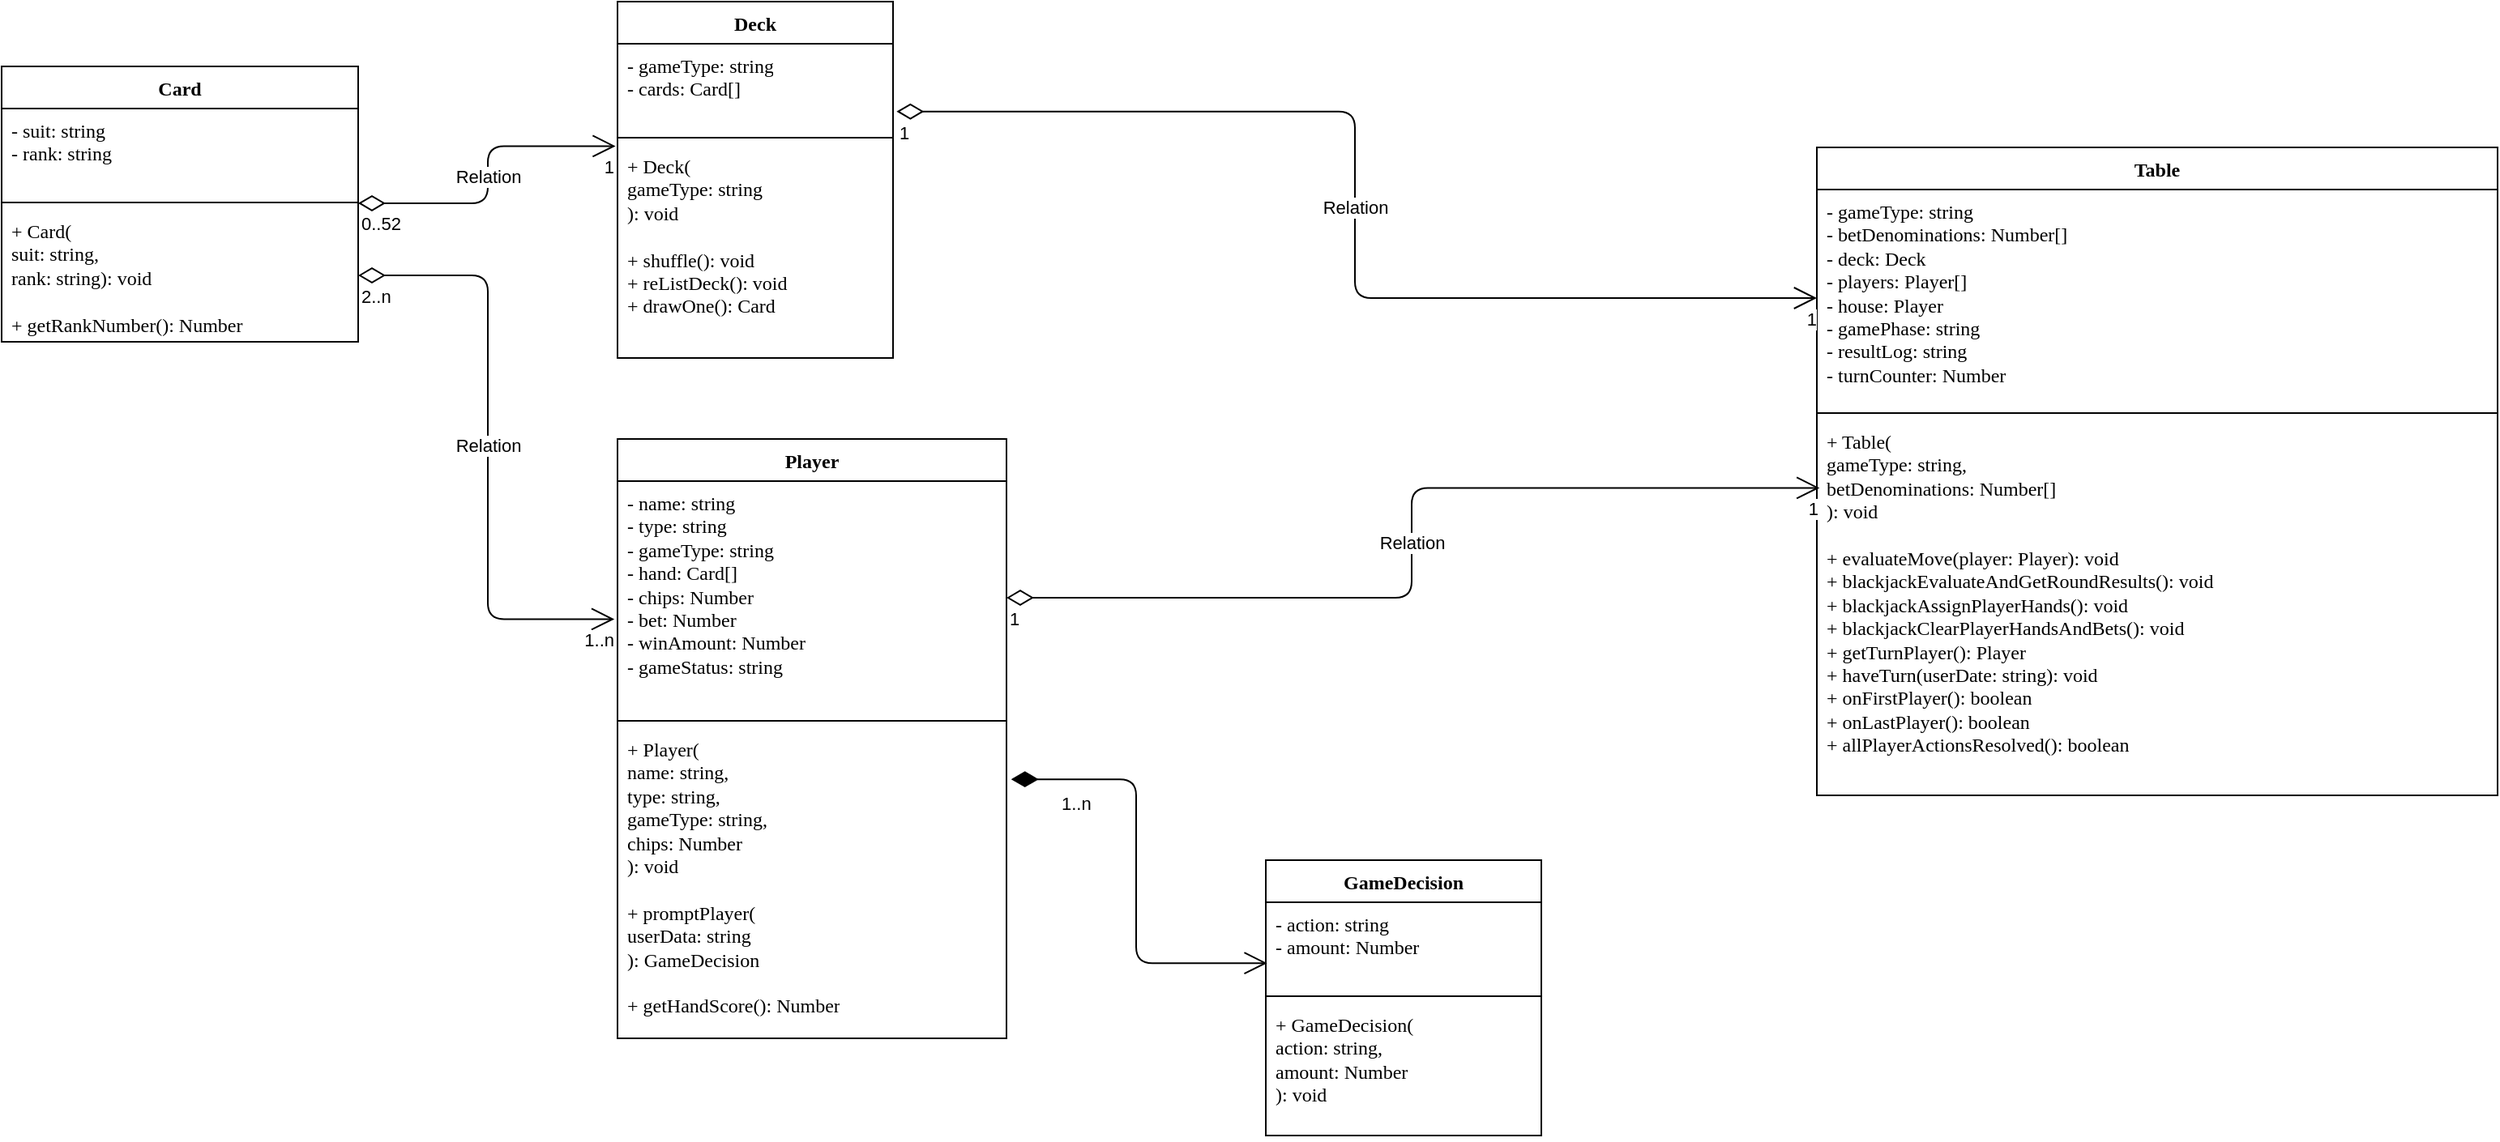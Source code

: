 <mxfile>
    <diagram id="Hhe48FeysqysJuCXTS_Y" name="ページ1">
        <mxGraphModel dx="751" dy="431" grid="1" gridSize="10" guides="1" tooltips="1" connect="1" arrows="1" fold="1" page="1" pageScale="1" pageWidth="827" pageHeight="1169" math="0" shadow="0">
            <root>
                <mxCell id="0"/>
                <mxCell id="1" parent="0"/>
                <mxCell id="2" value="Card" style="swimlane;fontStyle=1;align=center;verticalAlign=top;childLayout=stackLayout;horizontal=1;startSize=26;horizontalStack=0;resizeParent=1;resizeParentMax=0;resizeLast=0;collapsible=1;marginBottom=0;fontFamily=Lucida Console;whiteSpace=wrap;" parent="1" vertex="1">
                    <mxGeometry x="100" y="120" width="220" height="170" as="geometry"/>
                </mxCell>
                <mxCell id="3" value="- suit: string&#10;- rank: string" style="text;strokeColor=none;fillColor=none;align=left;verticalAlign=top;spacingLeft=4;spacingRight=4;overflow=hidden;rotatable=0;points=[[0,0.5],[1,0.5]];portConstraint=eastwest;fontFamily=Lucida Console;whiteSpace=wrap;" parent="2" vertex="1">
                    <mxGeometry y="26" width="220" height="54" as="geometry"/>
                </mxCell>
                <mxCell id="4" value="" style="line;strokeWidth=1;fillColor=none;align=left;verticalAlign=middle;spacingTop=-1;spacingLeft=3;spacingRight=3;rotatable=0;labelPosition=right;points=[];portConstraint=eastwest;" parent="2" vertex="1">
                    <mxGeometry y="80" width="220" height="8" as="geometry"/>
                </mxCell>
                <mxCell id="5" value="+ Card(&#10;suit: string,&#10;rank: string): void&#10;&#10;+ getRankNumber(): Number" style="text;strokeColor=none;fillColor=none;align=left;verticalAlign=top;spacingLeft=4;spacingRight=4;overflow=hidden;rotatable=0;points=[[0,0.5],[1,0.5]];portConstraint=eastwest;fontFamily=Lucida Console;whiteSpace=wrap;" parent="2" vertex="1">
                    <mxGeometry y="88" width="220" height="82" as="geometry"/>
                </mxCell>
                <mxCell id="6" value="Deck" style="swimlane;fontStyle=1;align=center;verticalAlign=top;childLayout=stackLayout;horizontal=1;startSize=26;horizontalStack=0;resizeParent=1;resizeParentMax=0;resizeLast=0;collapsible=1;marginBottom=0;fontFamily=Lucida Console;whiteSpace=wrap;" vertex="1" parent="1">
                    <mxGeometry x="480" y="80" width="170" height="220" as="geometry"/>
                </mxCell>
                <mxCell id="7" value="- gameType: string&#10;- cards: Card[]" style="text;strokeColor=none;fillColor=none;align=left;verticalAlign=top;spacingLeft=4;spacingRight=4;overflow=hidden;rotatable=0;points=[[0,0.5],[1,0.5]];portConstraint=eastwest;fontFamily=Lucida Console;whiteSpace=wrap;" vertex="1" parent="6">
                    <mxGeometry y="26" width="170" height="54" as="geometry"/>
                </mxCell>
                <mxCell id="8" value="" style="line;strokeWidth=1;fillColor=none;align=left;verticalAlign=middle;spacingTop=-1;spacingLeft=3;spacingRight=3;rotatable=0;labelPosition=right;points=[];portConstraint=eastwest;" vertex="1" parent="6">
                    <mxGeometry y="80" width="170" height="8" as="geometry"/>
                </mxCell>
                <mxCell id="9" value="+ Deck(&#10;gameType: string&#10;): void&#10;&#10;+ shuffle(): void&#10;+ reListDeck(): void&#10;+ drawOne(): Card" style="text;strokeColor=none;fillColor=none;align=left;verticalAlign=top;spacingLeft=4;spacingRight=4;overflow=hidden;rotatable=0;points=[[0,0.5],[1,0.5]];portConstraint=eastwest;fontFamily=Lucida Console;whiteSpace=wrap;" vertex="1" parent="6">
                    <mxGeometry y="88" width="170" height="132" as="geometry"/>
                </mxCell>
                <mxCell id="10" value="Relation" style="endArrow=open;html=1;endSize=12;startArrow=diamondThin;startSize=14;startFill=0;edgeStyle=orthogonalEdgeStyle;exitX=1;exitY=-0.043;exitDx=0;exitDy=0;exitPerimeter=0;entryX=-0.007;entryY=0.009;entryDx=0;entryDy=0;entryPerimeter=0;" edge="1" parent="1" source="5" target="9">
                    <mxGeometry relative="1" as="geometry">
                        <mxPoint x="334" y="204.5" as="sourcePoint"/>
                        <mxPoint x="494" y="204.5" as="targetPoint"/>
                    </mxGeometry>
                </mxCell>
                <mxCell id="11" value="0..52" style="edgeLabel;resizable=0;html=1;align=left;verticalAlign=top;" connectable="0" vertex="1" parent="10">
                    <mxGeometry x="-1" relative="1" as="geometry"/>
                </mxCell>
                <mxCell id="12" value="1" style="edgeLabel;resizable=0;html=1;align=right;verticalAlign=top;" connectable="0" vertex="1" parent="10">
                    <mxGeometry x="1" relative="1" as="geometry"/>
                </mxCell>
                <mxCell id="13" value="Player" style="swimlane;fontStyle=1;align=center;verticalAlign=top;childLayout=stackLayout;horizontal=1;startSize=26;horizontalStack=0;resizeParent=1;resizeParentMax=0;resizeLast=0;collapsible=1;marginBottom=0;fontFamily=Lucida Console;whiteSpace=wrap;" vertex="1" parent="1">
                    <mxGeometry x="480" y="350" width="240" height="370" as="geometry"/>
                </mxCell>
                <mxCell id="14" value="- name: string&#10;- type: string&#10;- gameType: string&#10;- hand: Card[]&#10;- chips: Number&#10;- bet: Number&#10;- winAmount: Number&#10;- gameStatus: string" style="text;strokeColor=none;fillColor=none;align=left;verticalAlign=top;spacingLeft=4;spacingRight=4;overflow=hidden;rotatable=0;points=[[0,0.5],[1,0.5]];portConstraint=eastwest;fontFamily=Lucida Console;whiteSpace=wrap;" vertex="1" parent="13">
                    <mxGeometry y="26" width="240" height="144" as="geometry"/>
                </mxCell>
                <mxCell id="15" value="" style="line;strokeWidth=1;fillColor=none;align=left;verticalAlign=middle;spacingTop=-1;spacingLeft=3;spacingRight=3;rotatable=0;labelPosition=right;points=[];portConstraint=eastwest;" vertex="1" parent="13">
                    <mxGeometry y="170" width="240" height="8" as="geometry"/>
                </mxCell>
                <mxCell id="16" value="+ Player(&#10;name: string,&#10;type: string,&#10;gameType: string,&#10;chips: Number&#10;): void&#10;&#10;+ promptPlayer(&#10;userData: string&#10;): GameDecision&#10;&#10;+ getHandScore(): Number" style="text;strokeColor=none;fillColor=none;align=left;verticalAlign=top;spacingLeft=4;spacingRight=4;overflow=hidden;rotatable=0;points=[[0,0.5],[1,0.5]];portConstraint=eastwest;fontFamily=Lucida Console;whiteSpace=wrap;" vertex="1" parent="13">
                    <mxGeometry y="178" width="240" height="192" as="geometry"/>
                </mxCell>
                <mxCell id="17" value="GameDecision" style="swimlane;fontStyle=1;align=center;verticalAlign=top;childLayout=stackLayout;horizontal=1;startSize=26;horizontalStack=0;resizeParent=1;resizeParentMax=0;resizeLast=0;collapsible=1;marginBottom=0;fontFamily=Lucida Console;whiteSpace=wrap;" vertex="1" parent="1">
                    <mxGeometry x="880" y="610" width="170" height="170" as="geometry"/>
                </mxCell>
                <mxCell id="18" value="- action: string&#10;- amount: Number" style="text;strokeColor=none;fillColor=none;align=left;verticalAlign=top;spacingLeft=4;spacingRight=4;overflow=hidden;rotatable=0;points=[[0,0.5],[1,0.5]];portConstraint=eastwest;fontFamily=Lucida Console;whiteSpace=wrap;" vertex="1" parent="17">
                    <mxGeometry y="26" width="170" height="54" as="geometry"/>
                </mxCell>
                <mxCell id="19" value="" style="line;strokeWidth=1;fillColor=none;align=left;verticalAlign=middle;spacingTop=-1;spacingLeft=3;spacingRight=3;rotatable=0;labelPosition=right;points=[];portConstraint=eastwest;" vertex="1" parent="17">
                    <mxGeometry y="80" width="170" height="8" as="geometry"/>
                </mxCell>
                <mxCell id="20" value="+ GameDecision(&#10;action: string,&#10;amount: Number&#10;): void&#10;" style="text;strokeColor=none;fillColor=none;align=left;verticalAlign=top;spacingLeft=4;spacingRight=4;overflow=hidden;rotatable=0;points=[[0,0.5],[1,0.5]];portConstraint=eastwest;fontFamily=Lucida Console;whiteSpace=wrap;" vertex="1" parent="17">
                    <mxGeometry y="88" width="170" height="82" as="geometry"/>
                </mxCell>
                <mxCell id="21" value="Relation" style="endArrow=open;html=1;endSize=12;startArrow=diamondThin;startSize=14;startFill=0;edgeStyle=orthogonalEdgeStyle;entryX=-0.008;entryY=0.592;entryDx=0;entryDy=0;entryPerimeter=0;" edge="1" parent="1" source="5" target="14">
                    <mxGeometry relative="1" as="geometry">
                        <mxPoint x="320" y="255.284" as="sourcePoint"/>
                        <mxPoint x="478.81" y="219.998" as="targetPoint"/>
                    </mxGeometry>
                </mxCell>
                <mxCell id="22" value="2..n" style="edgeLabel;resizable=0;html=1;align=left;verticalAlign=top;" connectable="0" vertex="1" parent="21">
                    <mxGeometry x="-1" relative="1" as="geometry"/>
                </mxCell>
                <mxCell id="23" value="1..n" style="edgeLabel;resizable=0;html=1;align=right;verticalAlign=top;" connectable="0" vertex="1" parent="21">
                    <mxGeometry x="1" relative="1" as="geometry"/>
                </mxCell>
                <mxCell id="24" value="1..n" style="endArrow=open;html=1;endSize=12;startArrow=diamondThin;startSize=14;startFill=1;edgeStyle=orthogonalEdgeStyle;align=left;verticalAlign=bottom;exitX=1.012;exitY=0.167;exitDx=0;exitDy=0;exitPerimeter=0;entryX=0.005;entryY=0.696;entryDx=0;entryDy=0;entryPerimeter=0;" edge="1" parent="1" source="16" target="18">
                    <mxGeometry x="-0.784" y="-24" relative="1" as="geometry">
                        <mxPoint x="750" y="492.5" as="sourcePoint"/>
                        <mxPoint x="910" y="492.5" as="targetPoint"/>
                        <mxPoint as="offset"/>
                    </mxGeometry>
                </mxCell>
                <mxCell id="26" value="Table" style="swimlane;fontStyle=1;align=center;verticalAlign=top;childLayout=stackLayout;horizontal=1;startSize=26;horizontalStack=0;resizeParent=1;resizeParentMax=0;resizeLast=0;collapsible=1;marginBottom=0;fontFamily=Lucida Console;whiteSpace=wrap;" vertex="1" parent="1">
                    <mxGeometry x="1220" y="170" width="420" height="400" as="geometry"/>
                </mxCell>
                <mxCell id="27" value="- gameType: string&#10;- betDenominations: Number[]&#10;- deck: Deck&#10;- players: Player[]&#10;- house: Player&#10;- gamePhase: string&#10;- resultLog: string&#10;- turnCounter: Number" style="text;strokeColor=none;fillColor=none;align=left;verticalAlign=top;spacingLeft=4;spacingRight=4;overflow=hidden;rotatable=0;points=[[0,0.5],[1,0.5]];portConstraint=eastwest;fontFamily=Lucida Console;whiteSpace=wrap;" vertex="1" parent="26">
                    <mxGeometry y="26" width="420" height="134" as="geometry"/>
                </mxCell>
                <mxCell id="28" value="" style="line;strokeWidth=1;fillColor=none;align=left;verticalAlign=middle;spacingTop=-1;spacingLeft=3;spacingRight=3;rotatable=0;labelPosition=right;points=[];portConstraint=eastwest;" vertex="1" parent="26">
                    <mxGeometry y="160" width="420" height="8" as="geometry"/>
                </mxCell>
                <mxCell id="29" value="+ Table(&#10;gameType: string,&#10;betDenominations: Number[]&#10;): void&#10;&#10;+ evaluateMove(player: Player): void&#10;+ blackjackEvaluateAndGetRoundResults(): void&#10;+ blackjackAssignPlayerHands(): void&#10;+ blackjackClearPlayerHandsAndBets(): void&#10;+ getTurnPlayer(): Player&#10;+ haveTurn(userDate: string): void&#10;+ onFirstPlayer(): boolean&#10;+ onLastPlayer(): boolean&#10;+ allPlayerActionsResolved(): boolean" style="text;strokeColor=none;fillColor=none;align=left;verticalAlign=top;spacingLeft=4;spacingRight=4;overflow=hidden;rotatable=0;points=[[0,0.5],[1,0.5]];portConstraint=eastwest;fontFamily=Lucida Console;whiteSpace=wrap;" vertex="1" parent="26">
                    <mxGeometry y="168" width="420" height="232" as="geometry"/>
                </mxCell>
                <mxCell id="30" value="Relation" style="endArrow=open;html=1;endSize=12;startArrow=diamondThin;startSize=14;startFill=0;edgeStyle=orthogonalEdgeStyle;exitX=1.013;exitY=0.775;exitDx=0;exitDy=0;exitPerimeter=0;" edge="1" parent="1" source="7" target="27">
                    <mxGeometry relative="1" as="geometry">
                        <mxPoint x="790" y="195.284" as="sourcePoint"/>
                        <mxPoint x="948.81" y="159.998" as="targetPoint"/>
                    </mxGeometry>
                </mxCell>
                <mxCell id="31" value="1" style="edgeLabel;resizable=0;html=1;align=left;verticalAlign=top;" connectable="0" vertex="1" parent="30">
                    <mxGeometry x="-1" relative="1" as="geometry"/>
                </mxCell>
                <mxCell id="32" value="1" style="edgeLabel;resizable=0;html=1;align=right;verticalAlign=top;" connectable="0" vertex="1" parent="30">
                    <mxGeometry x="1" relative="1" as="geometry"/>
                </mxCell>
                <mxCell id="33" value="Relation" style="endArrow=open;html=1;endSize=12;startArrow=diamondThin;startSize=14;startFill=0;edgeStyle=orthogonalEdgeStyle;exitX=1;exitY=0.5;exitDx=0;exitDy=0;entryX=0.004;entryY=0.182;entryDx=0;entryDy=0;entryPerimeter=0;" edge="1" parent="1" source="14" target="29">
                    <mxGeometry relative="1" as="geometry">
                        <mxPoint x="662.21" y="157.85" as="sourcePoint"/>
                        <mxPoint x="1230" y="273" as="targetPoint"/>
                    </mxGeometry>
                </mxCell>
                <mxCell id="34" value="1" style="edgeLabel;resizable=0;html=1;align=left;verticalAlign=top;" connectable="0" vertex="1" parent="33">
                    <mxGeometry x="-1" relative="1" as="geometry"/>
                </mxCell>
                <mxCell id="35" value="1" style="edgeLabel;resizable=0;html=1;align=right;verticalAlign=top;" connectable="0" vertex="1" parent="33">
                    <mxGeometry x="1" relative="1" as="geometry"/>
                </mxCell>
            </root>
        </mxGraphModel>
    </diagram>
</mxfile>